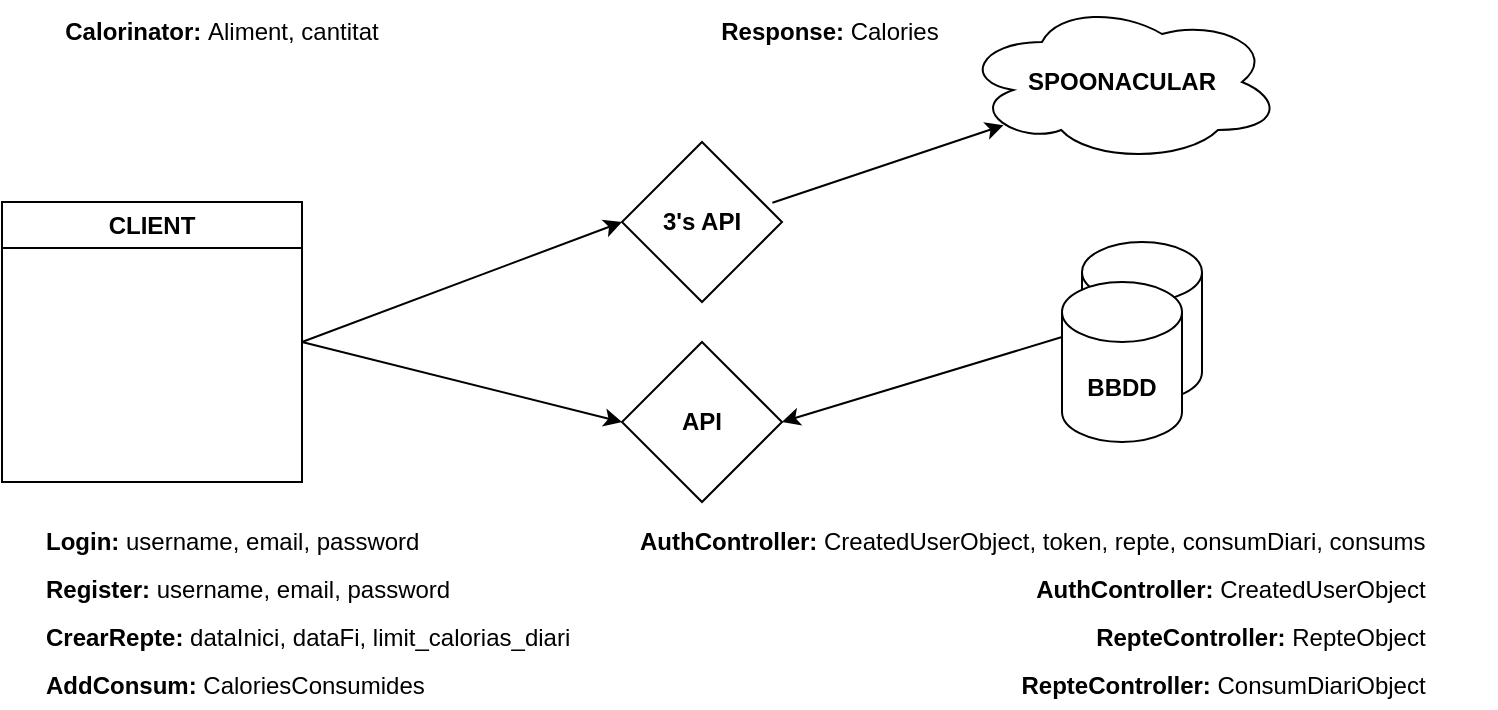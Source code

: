 <mxfile version="25.0.1">
  <diagram name="Página-1" id="gKP5VtlfFPYLBusPqTUG">
    <mxGraphModel dx="1050" dy="522" grid="1" gridSize="10" guides="1" tooltips="1" connect="1" arrows="1" fold="1" page="1" pageScale="1" pageWidth="827" pageHeight="1169" math="0" shadow="0">
      <root>
        <mxCell id="0" />
        <mxCell id="1" parent="0" />
        <mxCell id="P37aCLnsXLVk-VOPdc6S-3" value="" style="group" vertex="1" connectable="0" parent="1">
          <mxGeometry x="610" y="140" width="70" height="100" as="geometry" />
        </mxCell>
        <mxCell id="P37aCLnsXLVk-VOPdc6S-1" value="" style="shape=cylinder3;whiteSpace=wrap;html=1;boundedLbl=1;backgroundOutline=1;size=15;" vertex="1" parent="P37aCLnsXLVk-VOPdc6S-3">
          <mxGeometry x="10" width="60" height="80" as="geometry" />
        </mxCell>
        <mxCell id="P37aCLnsXLVk-VOPdc6S-2" value="&lt;b&gt;BBDD&lt;/b&gt;" style="shape=cylinder3;whiteSpace=wrap;html=1;boundedLbl=1;backgroundOutline=1;size=15;" vertex="1" parent="P37aCLnsXLVk-VOPdc6S-3">
          <mxGeometry y="20" width="60" height="80" as="geometry" />
        </mxCell>
        <mxCell id="P37aCLnsXLVk-VOPdc6S-4" value="&lt;b&gt;API&lt;/b&gt;" style="rhombus;whiteSpace=wrap;html=1;" vertex="1" parent="1">
          <mxGeometry x="390" y="190" width="80" height="80" as="geometry" />
        </mxCell>
        <mxCell id="P37aCLnsXLVk-VOPdc6S-7" value="CLIENT" style="swimlane;whiteSpace=wrap;html=1;" vertex="1" parent="1">
          <mxGeometry x="80" y="120" width="150" height="140" as="geometry" />
        </mxCell>
        <mxCell id="P37aCLnsXLVk-VOPdc6S-11" value="" style="endArrow=classic;html=1;rounded=0;entryX=1;entryY=0.5;entryDx=0;entryDy=0;exitX=0;exitY=0;exitDx=0;exitDy=27.5;exitPerimeter=0;" edge="1" parent="1" source="P37aCLnsXLVk-VOPdc6S-2" target="P37aCLnsXLVk-VOPdc6S-4">
          <mxGeometry width="50" height="50" relative="1" as="geometry">
            <mxPoint x="600" y="200.5" as="sourcePoint" />
            <mxPoint x="470" y="200" as="targetPoint" />
          </mxGeometry>
        </mxCell>
        <mxCell id="P37aCLnsXLVk-VOPdc6S-13" value="&lt;b style=&quot;line-height: 200%;&quot;&gt;Login: &lt;/b&gt;username, email, password&lt;div style=&quot;line-height: 200%;&quot;&gt;&lt;b&gt;Register:&amp;nbsp;&lt;/b&gt;username, email, password&lt;br&gt;&lt;b&gt;CrearRepte: &lt;/b&gt;dataInici, dataFi, limit_calorias_diari&lt;br&gt;&lt;b&gt;AddConsum: &lt;/b&gt;CaloriesConsumides&lt;br&gt;&lt;/div&gt;" style="text;html=1;align=left;verticalAlign=middle;whiteSpace=wrap;rounded=0;" vertex="1" parent="1">
          <mxGeometry x="100" y="280" width="330" height="90" as="geometry" />
        </mxCell>
        <mxCell id="P37aCLnsXLVk-VOPdc6S-14" value="&lt;div style=&quot;text-align: right;&quot;&gt;&lt;b style=&quot;background-color: initial; line-height: 200%;&quot;&gt;AuthController: &lt;/b&gt;&lt;span style=&quot;background-color: initial; line-height: 200%;&quot;&gt;Created&lt;/span&gt;&lt;span style=&quot;background-color: initial; line-height: 200%;&quot;&gt;UserObject, token, repte, consumDiari, consums&lt;/span&gt;&lt;/div&gt;&lt;div style=&quot;line-height: 200%;&quot;&gt;&lt;div style=&quot;text-align: right;&quot;&gt;&lt;b style=&quot;background-color: initial; line-height: 24px;&quot;&gt;AuthController&lt;/b&gt;&lt;b style=&quot;background-color: initial;&quot;&gt;:&amp;nbsp;&lt;/b&gt;&lt;span style=&quot;background-color: initial; line-height: 24px;&quot;&gt;Created&lt;/span&gt;&lt;span style=&quot;background-color: initial; line-height: 24px;&quot;&gt;UserObject&lt;/span&gt;&lt;/div&gt;&lt;div style=&quot;text-align: right;&quot;&gt;&lt;b style=&quot;font-weight: bold; background-color: initial;&quot;&gt;RepteController: &lt;/b&gt;&lt;span style=&quot;background-color: initial;&quot;&gt;RepteObject&lt;/span&gt;&lt;/div&gt;&lt;div style=&quot;text-align: right;&quot;&gt;&lt;b style=&quot;font-weight: bold; background-color: initial;&quot;&gt;RepteController: &lt;/b&gt;&lt;span style=&quot;background-color: initial;&quot;&gt;ConsumDiariObject&lt;/span&gt;&lt;/div&gt;&lt;/div&gt;" style="text;html=1;align=left;verticalAlign=middle;whiteSpace=wrap;rounded=0;" vertex="1" parent="1">
          <mxGeometry x="397" y="280" width="430" height="90" as="geometry" />
        </mxCell>
        <mxCell id="P37aCLnsXLVk-VOPdc6S-15" value="" style="endArrow=classic;html=1;rounded=0;exitX=1;exitY=0.5;exitDx=0;exitDy=0;entryX=0;entryY=0.5;entryDx=0;entryDy=0;" edge="1" parent="1" source="P37aCLnsXLVk-VOPdc6S-7" target="P37aCLnsXLVk-VOPdc6S-4">
          <mxGeometry width="50" height="50" relative="1" as="geometry">
            <mxPoint x="400" y="189" as="sourcePoint" />
            <mxPoint x="300" y="140" as="targetPoint" />
          </mxGeometry>
        </mxCell>
        <mxCell id="P37aCLnsXLVk-VOPdc6S-16" value="&lt;b&gt;3&#39;s API&lt;/b&gt;" style="rhombus;whiteSpace=wrap;html=1;" vertex="1" parent="1">
          <mxGeometry x="390" y="90" width="80" height="80" as="geometry" />
        </mxCell>
        <mxCell id="P37aCLnsXLVk-VOPdc6S-17" value="&lt;b&gt;SPOONACULAR&lt;/b&gt;" style="ellipse;shape=cloud;whiteSpace=wrap;html=1;" vertex="1" parent="1">
          <mxGeometry x="560" y="20" width="160" height="80" as="geometry" />
        </mxCell>
        <mxCell id="P37aCLnsXLVk-VOPdc6S-22" value="" style="endArrow=classic;html=1;rounded=0;exitX=1;exitY=0.5;exitDx=0;exitDy=0;entryX=0;entryY=0.5;entryDx=0;entryDy=0;" edge="1" parent="1" source="P37aCLnsXLVk-VOPdc6S-7" target="P37aCLnsXLVk-VOPdc6S-16">
          <mxGeometry width="50" height="50" relative="1" as="geometry">
            <mxPoint x="250" y="170" as="sourcePoint" />
            <mxPoint x="300" y="120" as="targetPoint" />
          </mxGeometry>
        </mxCell>
        <mxCell id="P37aCLnsXLVk-VOPdc6S-23" value="" style="endArrow=classic;html=1;rounded=0;exitX=0.94;exitY=0.38;exitDx=0;exitDy=0;entryX=0.13;entryY=0.77;entryDx=0;entryDy=0;entryPerimeter=0;exitPerimeter=0;" edge="1" parent="1" source="P37aCLnsXLVk-VOPdc6S-16" target="P37aCLnsXLVk-VOPdc6S-17">
          <mxGeometry width="50" height="50" relative="1" as="geometry">
            <mxPoint x="240" y="200" as="sourcePoint" />
            <mxPoint x="438" y="18" as="targetPoint" />
          </mxGeometry>
        </mxCell>
        <mxCell id="P37aCLnsXLVk-VOPdc6S-24" value="&lt;b&gt;Calorinator: &lt;/b&gt;Aliment, cantitat" style="text;html=1;align=center;verticalAlign=middle;whiteSpace=wrap;rounded=0;" vertex="1" parent="1">
          <mxGeometry x="110" y="20" width="160" height="30" as="geometry" />
        </mxCell>
        <mxCell id="P37aCLnsXLVk-VOPdc6S-25" value="&lt;b&gt;Response: &lt;/b&gt;Calories" style="text;html=1;align=center;verticalAlign=middle;whiteSpace=wrap;rounded=0;" vertex="1" parent="1">
          <mxGeometry x="414" y="20" width="160" height="30" as="geometry" />
        </mxCell>
      </root>
    </mxGraphModel>
  </diagram>
</mxfile>
